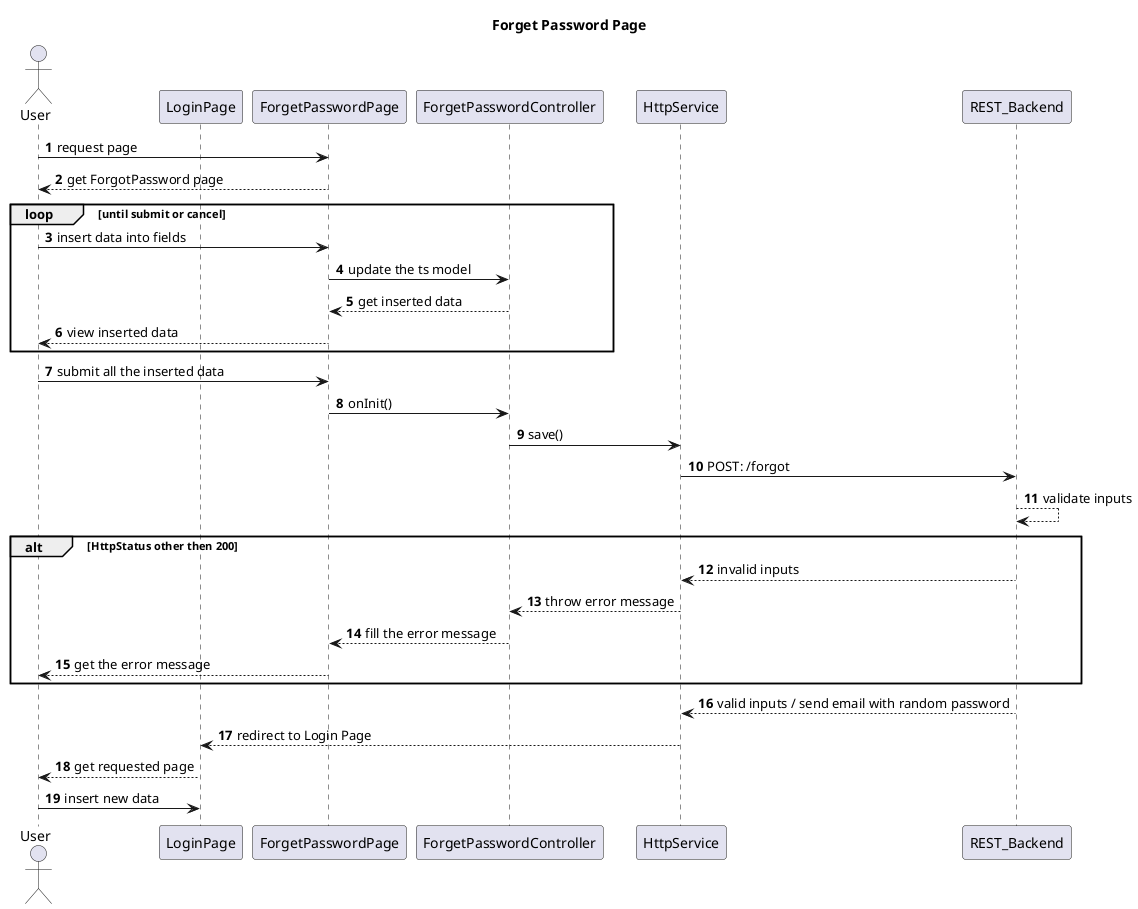 @startuml

title
 <b>Forget Password Page</b>
end title

actor User
participant "LoginPage" as A

autonumber

User -> ForgetPasswordPage: request page
ForgetPasswordPage --> User : get ForgotPassword page
loop until submit or cancel
User -> ForgetPasswordPage : insert data into fields
ForgetPasswordPage -> ForgetPasswordController : update the ts model
ForgetPasswordController --> ForgetPasswordPage : get inserted data
ForgetPasswordPage --> User : view inserted data 
end
User -> ForgetPasswordPage : submit all the inserted data
ForgetPasswordPage -> ForgetPasswordController: onInit()
ForgetPasswordController -> HttpService : save()
HttpService -> REST_Backend : POST: /forgot
REST_Backend --> REST_Backend : validate inputs
alt HttpStatus other then 200
    REST_Backend --> HttpService: invalid inputs
    HttpService --> ForgetPasswordController: throw error message
    ForgetPasswordController --> ForgetPasswordPage: fill the error message
    ForgetPasswordPage --> User: get the error message
end
REST_Backend --> HttpService : valid inputs / send email with random password 
HttpService --> A : redirect to Login Page
A --> User: get requested page
User -> A: insert new data

@enduml